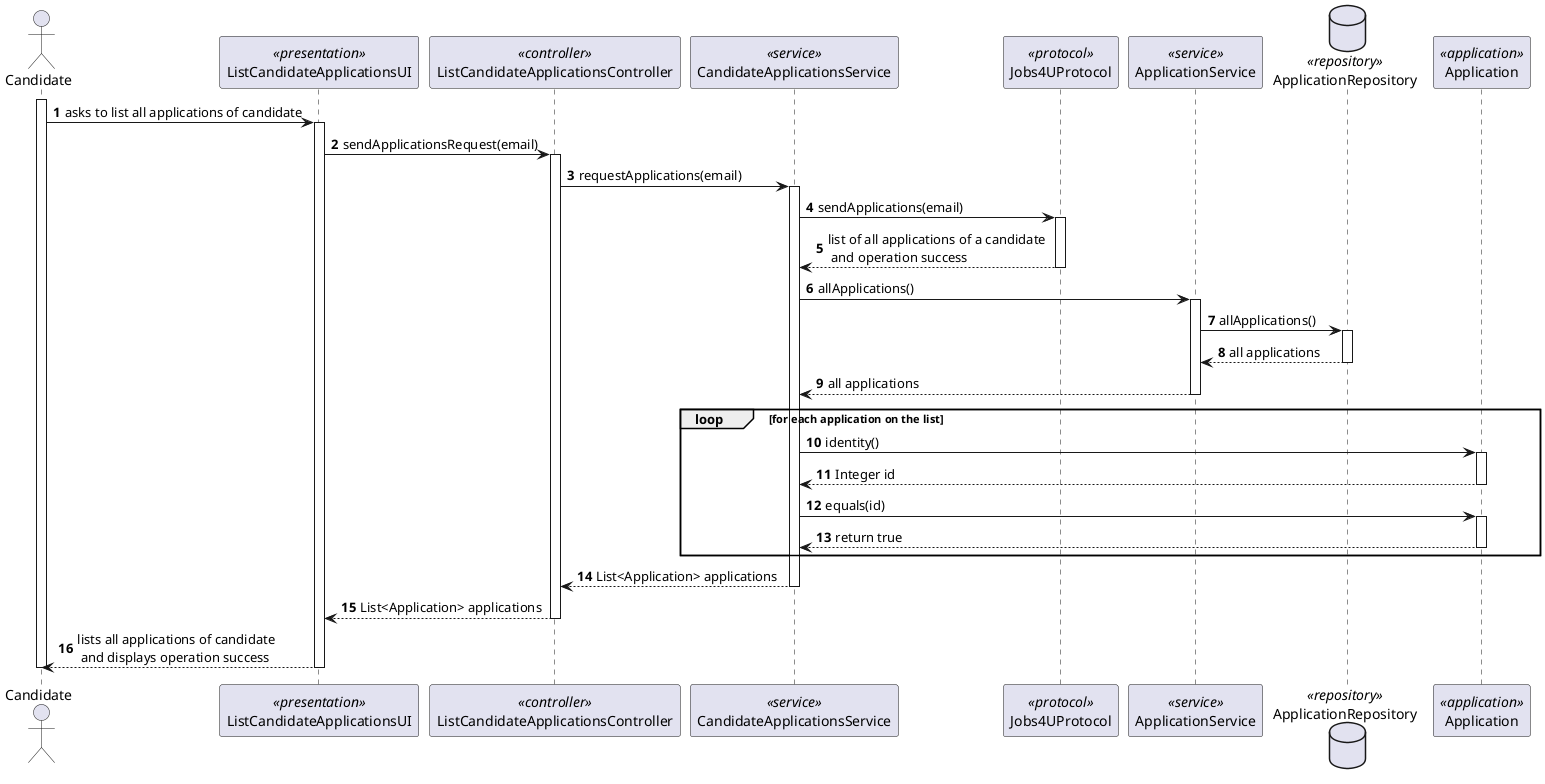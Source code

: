@startuml
autonumber

actor Candidate

participant ListCandidateApplicationsUI <<presentation>>
participant ListCandidateApplicationsController <<controller>>
participant CandidateApplicationsService <<service>>
participant Jobs4UProtocol <<protocol>>
participant ApplicationService <<service>>
database ApplicationRepository <<repository>>
participant Application <<application>>

activate Candidate

    Candidate -> ListCandidateApplicationsUI : asks to list all applications of candidate
    activate ListCandidateApplicationsUI

        ListCandidateApplicationsUI -> ListCandidateApplicationsController : sendApplicationsRequest(email)
        activate ListCandidateApplicationsController

            ListCandidateApplicationsController -> CandidateApplicationsService : requestApplications(email)
            activate CandidateApplicationsService

                CandidateApplicationsService -> Jobs4UProtocol : sendApplications(email)
                activate Jobs4UProtocol

                    Jobs4UProtocol --> CandidateApplicationsService : list of all applications of a candidate \n and operation success
                deactivate Jobs4UProtocol

                CandidateApplicationsService -> ApplicationService : allApplications()
                activate ApplicationService

                    ApplicationService -> ApplicationRepository : allApplications()
                    activate ApplicationRepository

                        ApplicationRepository --> ApplicationService : all applications
                    deactivate ApplicationRepository

                    ApplicationService --> CandidateApplicationsService : all applications
                deactivate ApplicationService

                loop for each application on the list

                CandidateApplicationsService -> Application : identity()
                activate Application

                    Application --> CandidateApplicationsService : Integer id
                deactivate Application

                CandidateApplicationsService -> Application : equals(id)
                activate Application

                    Application --> CandidateApplicationsService : return true
                deactivate Application
                end loop

                CandidateApplicationsService --> ListCandidateApplicationsController : List<Application> applications
            deactivate CandidateApplicationsService

            ListCandidateApplicationsController --> ListCandidateApplicationsUI : List<Application> applications
        deactivate ListCandidateApplicationsController

        ListCandidateApplicationsUI --> Candidate :lists all applications of candidate \n and displays operation success
    deactivate ListCandidateApplicationsUI

deactivate Candidate

@enduml